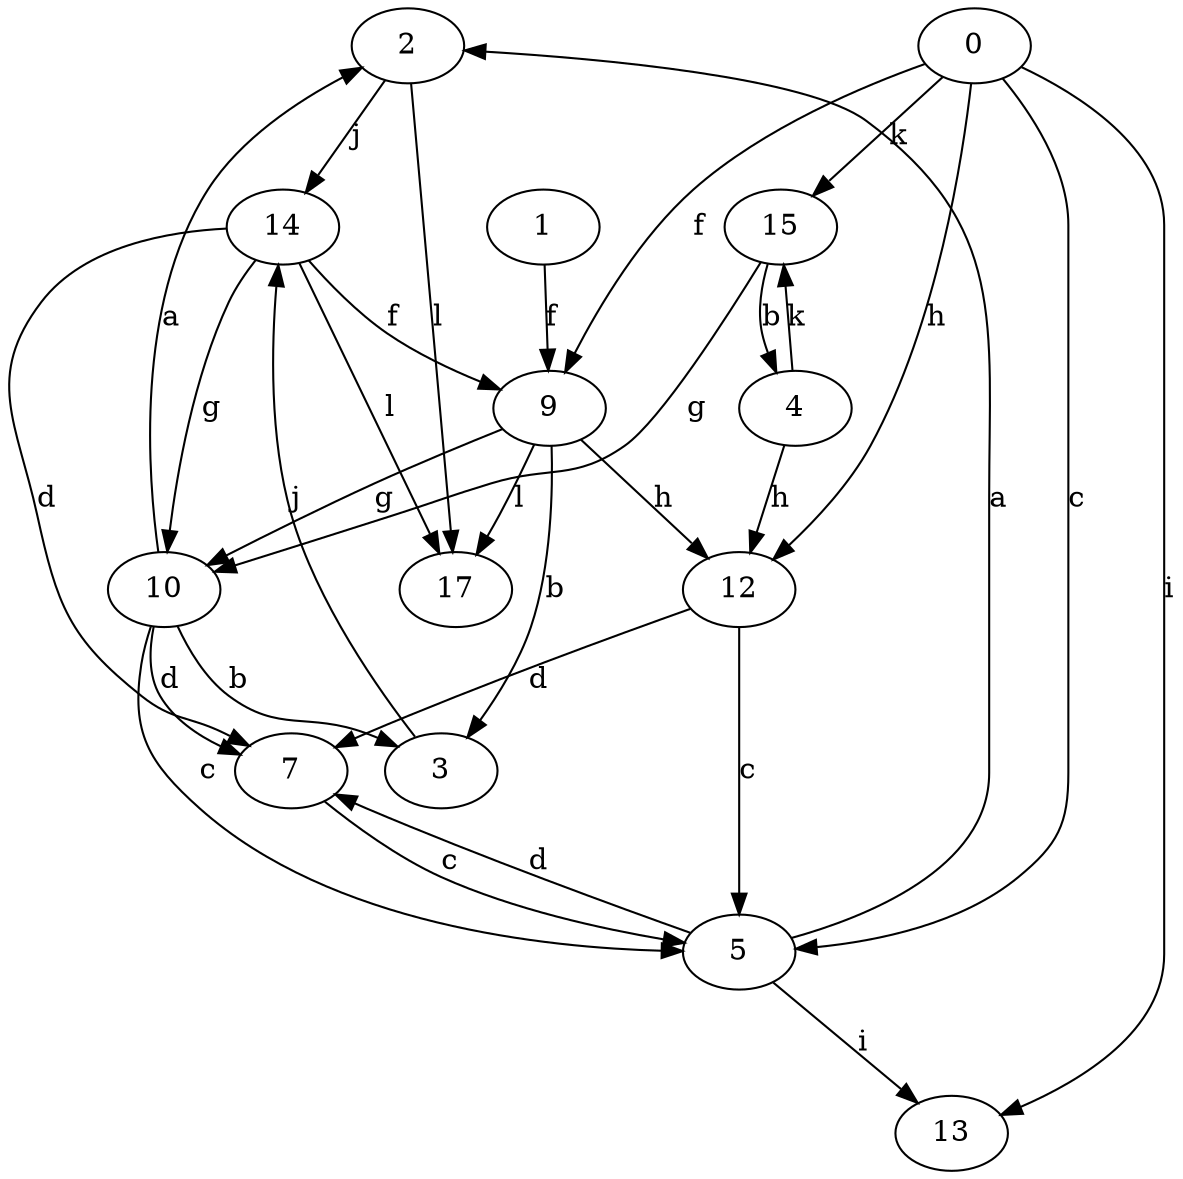 strict digraph  {
2;
3;
4;
5;
0;
1;
7;
9;
10;
12;
13;
14;
15;
17;
2 -> 14  [label=j];
2 -> 17  [label=l];
3 -> 14  [label=j];
4 -> 12  [label=h];
4 -> 15  [label=k];
5 -> 2  [label=a];
5 -> 7  [label=d];
5 -> 13  [label=i];
0 -> 5  [label=c];
0 -> 9  [label=f];
0 -> 12  [label=h];
0 -> 13  [label=i];
0 -> 15  [label=k];
1 -> 9  [label=f];
7 -> 5  [label=c];
9 -> 3  [label=b];
9 -> 10  [label=g];
9 -> 12  [label=h];
9 -> 17  [label=l];
10 -> 2  [label=a];
10 -> 3  [label=b];
10 -> 5  [label=c];
10 -> 7  [label=d];
12 -> 5  [label=c];
12 -> 7  [label=d];
14 -> 7  [label=d];
14 -> 9  [label=f];
14 -> 10  [label=g];
14 -> 17  [label=l];
15 -> 4  [label=b];
15 -> 10  [label=g];
}
